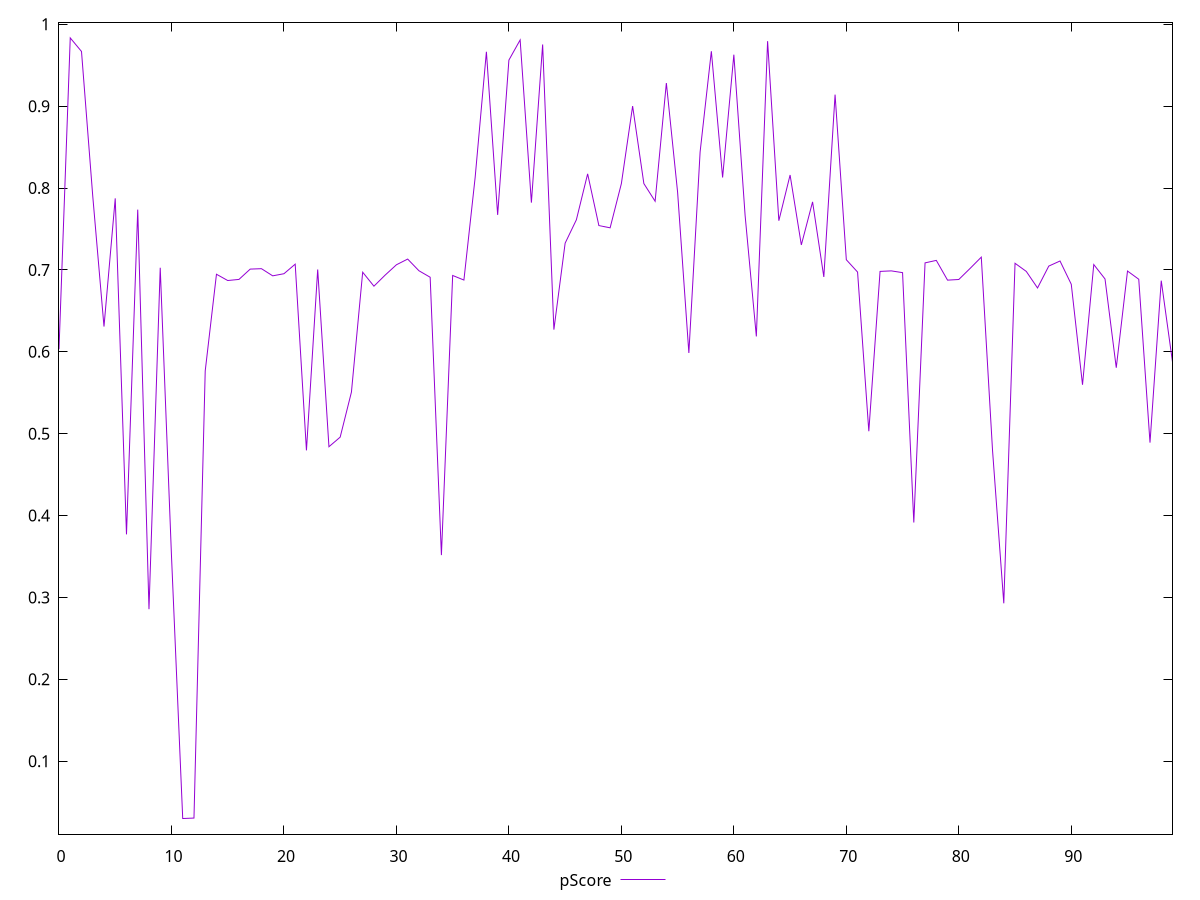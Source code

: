 reset

$pScore <<EOF
0 0.603238119977083
1 0.983462620460438
2 0.9668929843859637
3 0.7903635628754065
4 0.6308686706266482
5 0.7874956199692018
6 0.3770019867180674
7 0.7736806046605443
8 0.2856760003212401
9 0.7026854298085606
10 0.35098472901993116
11 0.0299622339528679
12 0.03051998235543746
13 0.5766593511254812
14 0.6947811565103349
15 0.6871227689849084
16 0.6884666298603621
17 0.7010665156828968
18 0.7015773946890531
19 0.6928295006245975
20 0.695420679031016
21 0.7070916293062004
22 0.4796499609869626
23 0.7006138094018667
24 0.4840991801134559
25 0.49583518738068283
26 0.5508411589517945
27 0.6972726314375686
28 0.6802026318339989
29 0.6937635435832512
30 0.706352725564374
31 0.7133181452765418
32 0.6990701092041063
33 0.6911119257244546
34 0.351714881022974
35 0.6932864306160016
36 0.687691325350029
37 0.813101896613249
38 0.9665412554419579
39 0.7672722867210504
40 0.9563731409781584
41 0.9809755811908898
42 0.7822358455701035
43 0.9754172322776418
44 0.6271480746813738
45 0.7327463376606254
46 0.7613221759773885
47 0.8174156669064226
48 0.7542091023530175
49 0.7514909254902091
50 0.8055026972123566
51 0.9001663038485759
52 0.8055134750727145
53 0.7839369937264457
54 0.9283574572454034
55 0.7948372173640986
56 0.5986587516315109
57 0.8440915621903335
58 0.9671915633560632
59 0.8129429797422775
60 0.9629799356159778
61 0.7667545609910111
62 0.6188471130039581
63 0.9795133107189283
64 0.7601601503204333
65 0.8160085257586689
66 0.7305801523602407
67 0.7831825819425141
68 0.6914613653887693
69 0.9141994065588195
70 0.7125027073829702
71 0.6974507395544649
72 0.503026046069905
73 0.6982561933367815
74 0.698888386180782
75 0.6967428175772035
76 0.39154686152221585
77 0.7086666884248347
78 0.711707370202685
79 0.6875883391440636
80 0.6883719254646404
81 0.7018306962798729
82 0.7156692301639607
83 0.4795643805834704
84 0.29282188272266774
85 0.7081743759202401
86 0.6982401700714181
87 0.6780289274917836
88 0.7047495215014093
89 0.710951125052945
90 0.6825375741361683
91 0.5597807752108965
92 0.7066417270078267
93 0.6890360148690136
94 0.5805831299436792
95 0.6986969276769734
96 0.6886725163937851
97 0.48909261750960353
98 0.6869783927624017
99 0.587647460561278
EOF

set key outside below
set xrange [0:99]
set yrange [0.0108922262227165:1.0025326281905893]
set trange [0.0108922262227165:1.0025326281905893]
set terminal svg size 640, 500 enhanced background rgb 'white'
set output "reprap/first-cpu-idle/samples/pages+cached/pScore/values.svg"

plot $pScore title "pScore" with line

reset
